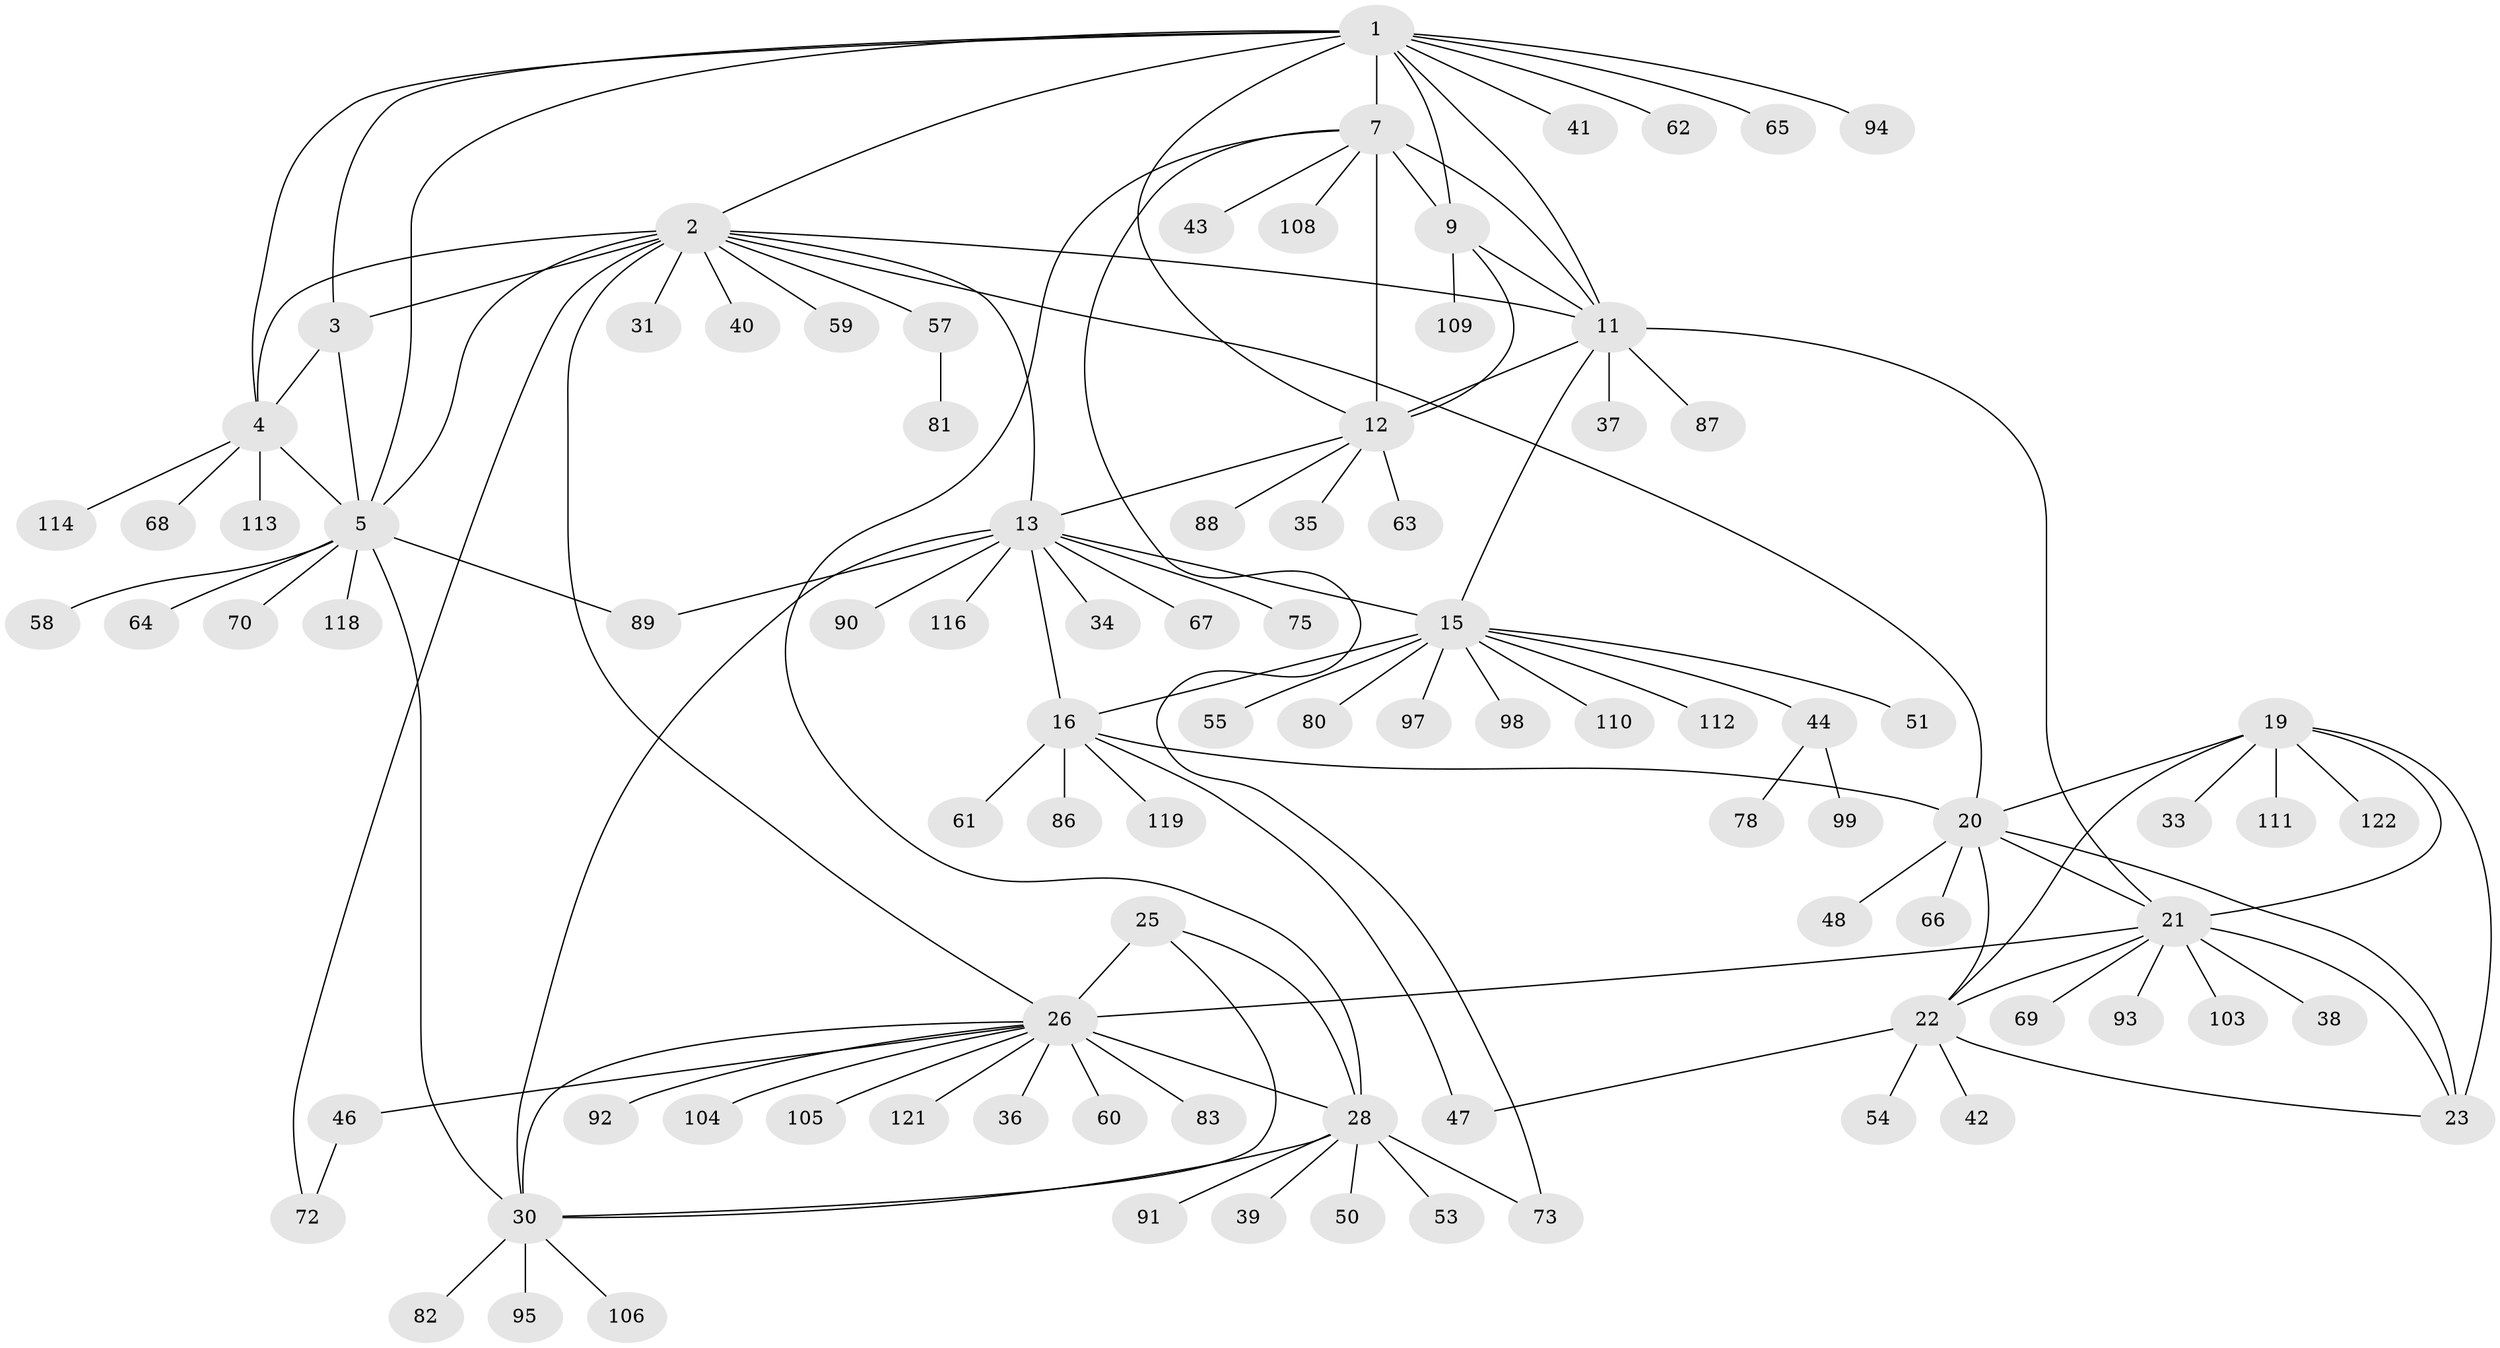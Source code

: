 // Generated by graph-tools (version 1.1) at 2025/24/03/03/25 07:24:16]
// undirected, 93 vertices, 127 edges
graph export_dot {
graph [start="1"]
  node [color=gray90,style=filled];
  1 [super="+8"];
  2 [super="+49"];
  3 [super="+102"];
  4 [super="+107"];
  5 [super="+6"];
  7 [super="+10"];
  9 [super="+77"];
  11 [super="+120"];
  12 [super="+79"];
  13 [super="+14"];
  15 [super="+18"];
  16 [super="+17"];
  19 [super="+24"];
  20 [super="+96"];
  21 [super="+32"];
  22 [super="+84"];
  23 [super="+71"];
  25 [super="+27"];
  26 [super="+29"];
  28 [super="+45"];
  30;
  31;
  33;
  34;
  35;
  36;
  37 [super="+56"];
  38;
  39;
  40;
  41;
  42;
  43;
  44;
  46 [super="+76"];
  47 [super="+52"];
  48;
  50;
  51;
  53;
  54;
  55;
  57 [super="+101"];
  58;
  59;
  60;
  61;
  62;
  63;
  64;
  65;
  66;
  67;
  68;
  69;
  70;
  72 [super="+74"];
  73;
  75 [super="+115"];
  78 [super="+85"];
  80 [super="+100"];
  81;
  82;
  83;
  86;
  87;
  88;
  89;
  90;
  91;
  92;
  93;
  94;
  95;
  97;
  98;
  99;
  103;
  104;
  105;
  106;
  108;
  109 [super="+117"];
  110;
  111;
  112;
  113;
  114;
  116;
  118;
  119;
  121;
  122;
  1 -- 2;
  1 -- 3;
  1 -- 4;
  1 -- 5 [weight=2];
  1 -- 62;
  1 -- 65;
  1 -- 7 [weight=2];
  1 -- 9;
  1 -- 11;
  1 -- 12;
  1 -- 41;
  1 -- 94;
  2 -- 3;
  2 -- 4;
  2 -- 5 [weight=2];
  2 -- 20;
  2 -- 31;
  2 -- 40;
  2 -- 57;
  2 -- 59;
  2 -- 26;
  2 -- 13;
  2 -- 11;
  2 -- 72;
  3 -- 4;
  3 -- 5 [weight=2];
  4 -- 5 [weight=2];
  4 -- 68;
  4 -- 113;
  4 -- 114;
  5 -- 30;
  5 -- 64;
  5 -- 118;
  5 -- 70;
  5 -- 89;
  5 -- 58;
  7 -- 9 [weight=2];
  7 -- 11 [weight=2];
  7 -- 12 [weight=2];
  7 -- 28;
  7 -- 73;
  7 -- 108;
  7 -- 43;
  9 -- 11;
  9 -- 12;
  9 -- 109;
  11 -- 12;
  11 -- 15;
  11 -- 21;
  11 -- 37;
  11 -- 87;
  12 -- 35;
  12 -- 63;
  12 -- 88;
  12 -- 13;
  13 -- 15 [weight=4];
  13 -- 16 [weight=4];
  13 -- 34;
  13 -- 67;
  13 -- 75;
  13 -- 116;
  13 -- 89;
  13 -- 90;
  13 -- 30;
  15 -- 16 [weight=4];
  15 -- 44;
  15 -- 55;
  15 -- 97;
  15 -- 98;
  15 -- 110;
  15 -- 112;
  15 -- 80;
  15 -- 51;
  16 -- 61;
  16 -- 86;
  16 -- 20;
  16 -- 119;
  16 -- 47;
  19 -- 20 [weight=2];
  19 -- 21 [weight=2];
  19 -- 22 [weight=2];
  19 -- 23 [weight=2];
  19 -- 111;
  19 -- 33;
  19 -- 122;
  20 -- 21;
  20 -- 22;
  20 -- 23;
  20 -- 48;
  20 -- 66;
  21 -- 22;
  21 -- 23;
  21 -- 26;
  21 -- 38;
  21 -- 69;
  21 -- 93;
  21 -- 103;
  22 -- 23;
  22 -- 42;
  22 -- 47;
  22 -- 54;
  25 -- 26 [weight=4];
  25 -- 28 [weight=2];
  25 -- 30 [weight=2];
  26 -- 28 [weight=2];
  26 -- 30 [weight=2];
  26 -- 36;
  26 -- 92;
  26 -- 105;
  26 -- 121;
  26 -- 104;
  26 -- 46;
  26 -- 60;
  26 -- 83;
  28 -- 30;
  28 -- 39;
  28 -- 50;
  28 -- 53;
  28 -- 73;
  28 -- 91;
  30 -- 82;
  30 -- 95;
  30 -- 106;
  44 -- 78;
  44 -- 99;
  46 -- 72;
  57 -- 81;
}
